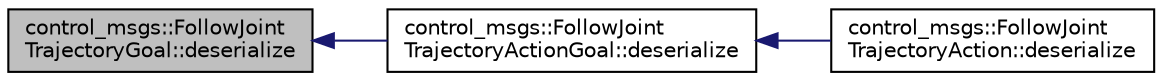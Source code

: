 digraph "control_msgs::FollowJointTrajectoryGoal::deserialize"
{
  edge [fontname="Helvetica",fontsize="10",labelfontname="Helvetica",labelfontsize="10"];
  node [fontname="Helvetica",fontsize="10",shape=record];
  rankdir="LR";
  Node1 [label="control_msgs::FollowJoint\lTrajectoryGoal::deserialize",height=0.2,width=0.4,color="black", fillcolor="grey75", style="filled" fontcolor="black"];
  Node1 -> Node2 [dir="back",color="midnightblue",fontsize="10",style="solid",fontname="Helvetica"];
  Node2 [label="control_msgs::FollowJoint\lTrajectoryActionGoal::deserialize",height=0.2,width=0.4,color="black", fillcolor="white", style="filled",URL="$classcontrol__msgs_1_1_follow_joint_trajectory_action_goal.html#a74f6976e97d096667532b45b9f5eb21c"];
  Node2 -> Node3 [dir="back",color="midnightblue",fontsize="10",style="solid",fontname="Helvetica"];
  Node3 [label="control_msgs::FollowJoint\lTrajectoryAction::deserialize",height=0.2,width=0.4,color="black", fillcolor="white", style="filled",URL="$classcontrol__msgs_1_1_follow_joint_trajectory_action.html#aa1b01e05a954dd3ea722c9a654cb9c93"];
}
